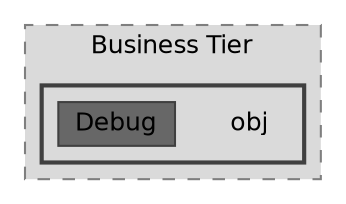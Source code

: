 digraph "C:/Users/hugoc/Desktop/2024_2025/Programação Orientada a Objetos/trabalhoPOO_23010_Fase2/src/Business Tier/obj"
{
 // LATEX_PDF_SIZE
  bgcolor="transparent";
  edge [fontname=Helvetica,fontsize=12,labelfontname=Helvetica,labelfontsize=10];
  node [fontname=Helvetica,fontsize=12,shape=box,height=0.2,width=0.4];
  compound=true
  subgraph clusterdir_105271d38a1766e50f42b694e3cabfd3 {
    graph [ bgcolor="#dadada", pencolor="grey50", label="Business Tier", fontname=Helvetica,fontsize=12 style="filled,dashed", URL="dir_105271d38a1766e50f42b694e3cabfd3.html",tooltip=""]
  subgraph clusterdir_80f7df2fc36ca021f00779de8743372b {
    graph [ bgcolor="#dadada", pencolor="grey25", label="", fontname=Helvetica,fontsize=12 style="filled,bold", URL="dir_80f7df2fc36ca021f00779de8743372b.html",tooltip=""]
    dir_80f7df2fc36ca021f00779de8743372b [shape=plaintext, label="obj"];
  dir_0ba78c33d72b2f5ca6c982869973492c [label="Debug", fillcolor="#676767", color="grey25", style="filled", URL="dir_0ba78c33d72b2f5ca6c982869973492c.html",tooltip=""];
  }
  }
}
